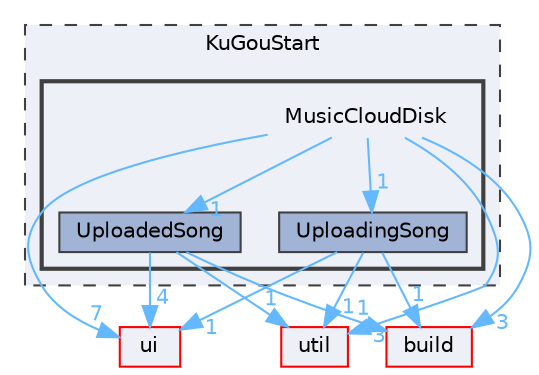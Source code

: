 digraph "MusicCloudDisk"
{
 // LATEX_PDF_SIZE
  bgcolor="transparent";
  edge [fontname=Helvetica,fontsize=10,labelfontname=Helvetica,labelfontsize=10];
  node [fontname=Helvetica,fontsize=10,shape=box,height=0.2,width=0.4];
  compound=true
  subgraph clusterdir_e60601b218beddc6af0778ac41ea9cb2 {
    graph [ bgcolor="#edf0f7", pencolor="grey25", label="KuGouStart", fontname=Helvetica,fontsize=10 style="filled,dashed", URL="dir_e60601b218beddc6af0778ac41ea9cb2.html",tooltip=""]
  subgraph clusterdir_480059d798c3135db381a82471c2f38a {
    graph [ bgcolor="#edf0f7", pencolor="grey25", label="", fontname=Helvetica,fontsize=10 style="filled,bold", URL="dir_480059d798c3135db381a82471c2f38a.html",tooltip=""]
    dir_480059d798c3135db381a82471c2f38a [shape=plaintext, label="MusicCloudDisk"];
  dir_5d8bd32b2ffe4d27afc11a695a3abe6e [label="UploadedSong", fillcolor="#a2b4d6", color="grey25", style="filled", URL="dir_5d8bd32b2ffe4d27afc11a695a3abe6e.html",tooltip=""];
  dir_8717741dd515f562be9318d292d65083 [label="UploadingSong", fillcolor="#a2b4d6", color="grey25", style="filled", URL="dir_8717741dd515f562be9318d292d65083.html",tooltip=""];
  }
  }
  dir_1788f8309b1a812dcb800a185471cf6c [label="ui", fillcolor="#edf0f7", color="red", style="filled", URL="dir_1788f8309b1a812dcb800a185471cf6c.html",tooltip=""];
  dir_23ec12649285f9fabf3a6b7380226c28 [label="util", fillcolor="#edf0f7", color="red", style="filled", URL="dir_23ec12649285f9fabf3a6b7380226c28.html",tooltip=""];
  dir_4fef79e7177ba769987a8da36c892c5f [label="build", fillcolor="#edf0f7", color="red", style="filled", URL="dir_4fef79e7177ba769987a8da36c892c5f.html",tooltip=""];
  dir_480059d798c3135db381a82471c2f38a->dir_1788f8309b1a812dcb800a185471cf6c [headlabel="7", labeldistance=1.5 headhref="dir_000206_000351.html" href="dir_000206_000351.html" color="steelblue1" fontcolor="steelblue1"];
  dir_480059d798c3135db381a82471c2f38a->dir_23ec12649285f9fabf3a6b7380226c28 [headlabel="3", labeldistance=1.5 headhref="dir_000206_000357.html" href="dir_000206_000357.html" color="steelblue1" fontcolor="steelblue1"];
  dir_480059d798c3135db381a82471c2f38a->dir_4fef79e7177ba769987a8da36c892c5f [headlabel="3", labeldistance=1.5 headhref="dir_000206_000041.html" href="dir_000206_000041.html" color="steelblue1" fontcolor="steelblue1"];
  dir_480059d798c3135db381a82471c2f38a->dir_5d8bd32b2ffe4d27afc11a695a3abe6e [headlabel="1", labeldistance=1.5 headhref="dir_000206_000353.html" href="dir_000206_000353.html" color="steelblue1" fontcolor="steelblue1"];
  dir_480059d798c3135db381a82471c2f38a->dir_8717741dd515f562be9318d292d65083 [headlabel="1", labeldistance=1.5 headhref="dir_000206_000354.html" href="dir_000206_000354.html" color="steelblue1" fontcolor="steelblue1"];
  dir_5d8bd32b2ffe4d27afc11a695a3abe6e->dir_1788f8309b1a812dcb800a185471cf6c [headlabel="4", labeldistance=1.5 headhref="dir_000353_000351.html" href="dir_000353_000351.html" color="steelblue1" fontcolor="steelblue1"];
  dir_5d8bd32b2ffe4d27afc11a695a3abe6e->dir_23ec12649285f9fabf3a6b7380226c28 [headlabel="1", labeldistance=1.5 headhref="dir_000353_000357.html" href="dir_000353_000357.html" color="steelblue1" fontcolor="steelblue1"];
  dir_5d8bd32b2ffe4d27afc11a695a3abe6e->dir_4fef79e7177ba769987a8da36c892c5f [headlabel="1", labeldistance=1.5 headhref="dir_000353_000041.html" href="dir_000353_000041.html" color="steelblue1" fontcolor="steelblue1"];
  dir_8717741dd515f562be9318d292d65083->dir_1788f8309b1a812dcb800a185471cf6c [headlabel="1", labeldistance=1.5 headhref="dir_000354_000351.html" href="dir_000354_000351.html" color="steelblue1" fontcolor="steelblue1"];
  dir_8717741dd515f562be9318d292d65083->dir_23ec12649285f9fabf3a6b7380226c28 [headlabel="1", labeldistance=1.5 headhref="dir_000354_000357.html" href="dir_000354_000357.html" color="steelblue1" fontcolor="steelblue1"];
  dir_8717741dd515f562be9318d292d65083->dir_4fef79e7177ba769987a8da36c892c5f [headlabel="1", labeldistance=1.5 headhref="dir_000354_000041.html" href="dir_000354_000041.html" color="steelblue1" fontcolor="steelblue1"];
}

